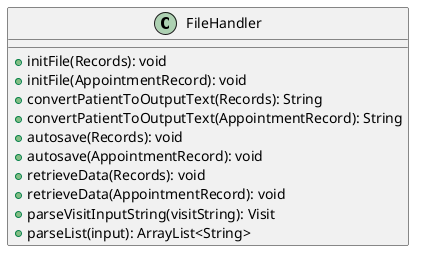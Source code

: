 @startuml
'https://plantuml.com/class-diagram

class FileHandler {
  +initFile(Records): void
  +initFile(AppointmentRecord): void
  +convertPatientToOutputText(Records): String
  +convertPatientToOutputText(AppointmentRecord): String
  +autosave(Records): void
  +autosave(AppointmentRecord): void
  +retrieveData(Records): void
  +retrieveData(AppointmentRecord): void
  +parseVisitInputString(visitString): Visit
  +parseList(input): ArrayList<String>
}

@enduml